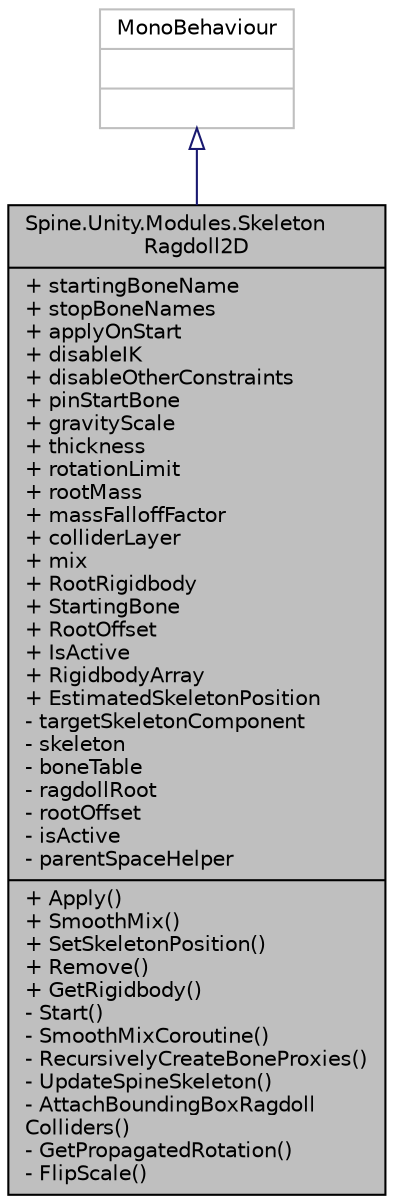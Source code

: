 digraph "Spine.Unity.Modules.SkeletonRagdoll2D"
{
 // LATEX_PDF_SIZE
  edge [fontname="Helvetica",fontsize="10",labelfontname="Helvetica",labelfontsize="10"];
  node [fontname="Helvetica",fontsize="10",shape=record];
  Node1 [label="{Spine.Unity.Modules.Skeleton\lRagdoll2D\n|+ startingBoneName\l+ stopBoneNames\l+ applyOnStart\l+ disableIK\l+ disableOtherConstraints\l+ pinStartBone\l+ gravityScale\l+ thickness\l+ rotationLimit\l+ rootMass\l+ massFalloffFactor\l+ colliderLayer\l+ mix\l+ RootRigidbody\l+ StartingBone\l+ RootOffset\l+ IsActive\l+ RigidbodyArray\l+ EstimatedSkeletonPosition\l- targetSkeletonComponent\l- skeleton\l- boneTable\l- ragdollRoot\l- rootOffset\l- isActive\l- parentSpaceHelper\l|+ Apply()\l+ SmoothMix()\l+ SetSkeletonPosition()\l+ Remove()\l+ GetRigidbody()\l- Start()\l- SmoothMixCoroutine()\l- RecursivelyCreateBoneProxies()\l- UpdateSpineSkeleton()\l- AttachBoundingBoxRagdoll\lColliders()\l- GetPropagatedRotation()\l- FlipScale()\l}",height=0.2,width=0.4,color="black", fillcolor="grey75", style="filled", fontcolor="black",tooltip=" "];
  Node2 -> Node1 [dir="back",color="midnightblue",fontsize="10",style="solid",arrowtail="onormal",fontname="Helvetica"];
  Node2 [label="{MonoBehaviour\n||}",height=0.2,width=0.4,color="grey75", fillcolor="white", style="filled",tooltip=" "];
}
